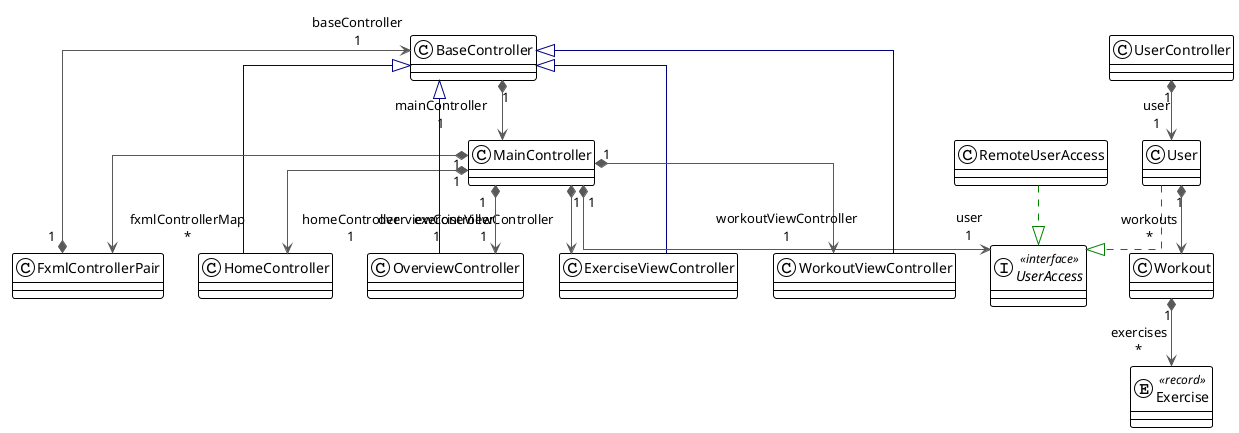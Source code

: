 @startuml

!theme plain
top to bottom direction
skinparam linetype ortho

class BaseController
entity Exercise << record >>
class ExerciseViewController
class FxmlControllerPair
class HomeController
class MainController
class OverviewController
class RemoteUserAccess
class User
interface UserAccess << interface >>
class UserController
class Workout
class WorkoutViewController
BaseController             "1" *-[#595959,plain]-> "mainController\n1" MainController
ExerciseViewController      -[#000082,plain]-^  BaseController
FxmlControllerPair         "1" *-[#595959,plain]-> "baseController\n1" BaseController
HomeController              -[#000082,plain]-^  BaseController
MainController             "1" *-[#595959,plain]-> "exerciseViewController\n1" ExerciseViewController
MainController             "1" *-[#595959,plain]-> "fxmlControllerMap\n*" FxmlControllerPair
MainController             "1" *-[#595959,plain]-> "homeController\n1" HomeController
MainController             "1" *-[#595959,plain]-> "overviewController\n1" OverviewController
MainController             "1" *-[#595959,plain]-> "user\n1" UserAccess
MainController             "1" *-[#595959,plain]-> "workoutViewController\n1" WorkoutViewController
OverviewController          -[#000082,plain]-^  BaseController
RemoteUserAccess            -[#008200,dashed]-^  UserAccess
User                        -[#008200,dashed]-^  UserAccess
User                       "1" *-[#595959,plain]-> "workouts\n*" Workout
UserController             "1" *-[#595959,plain]-> "user\n1" User
Workout                    "1" *-[#595959,plain]-> "exercises\n*" Exercise
WorkoutViewController       -[#000082,plain]-^  BaseController
@enduml
